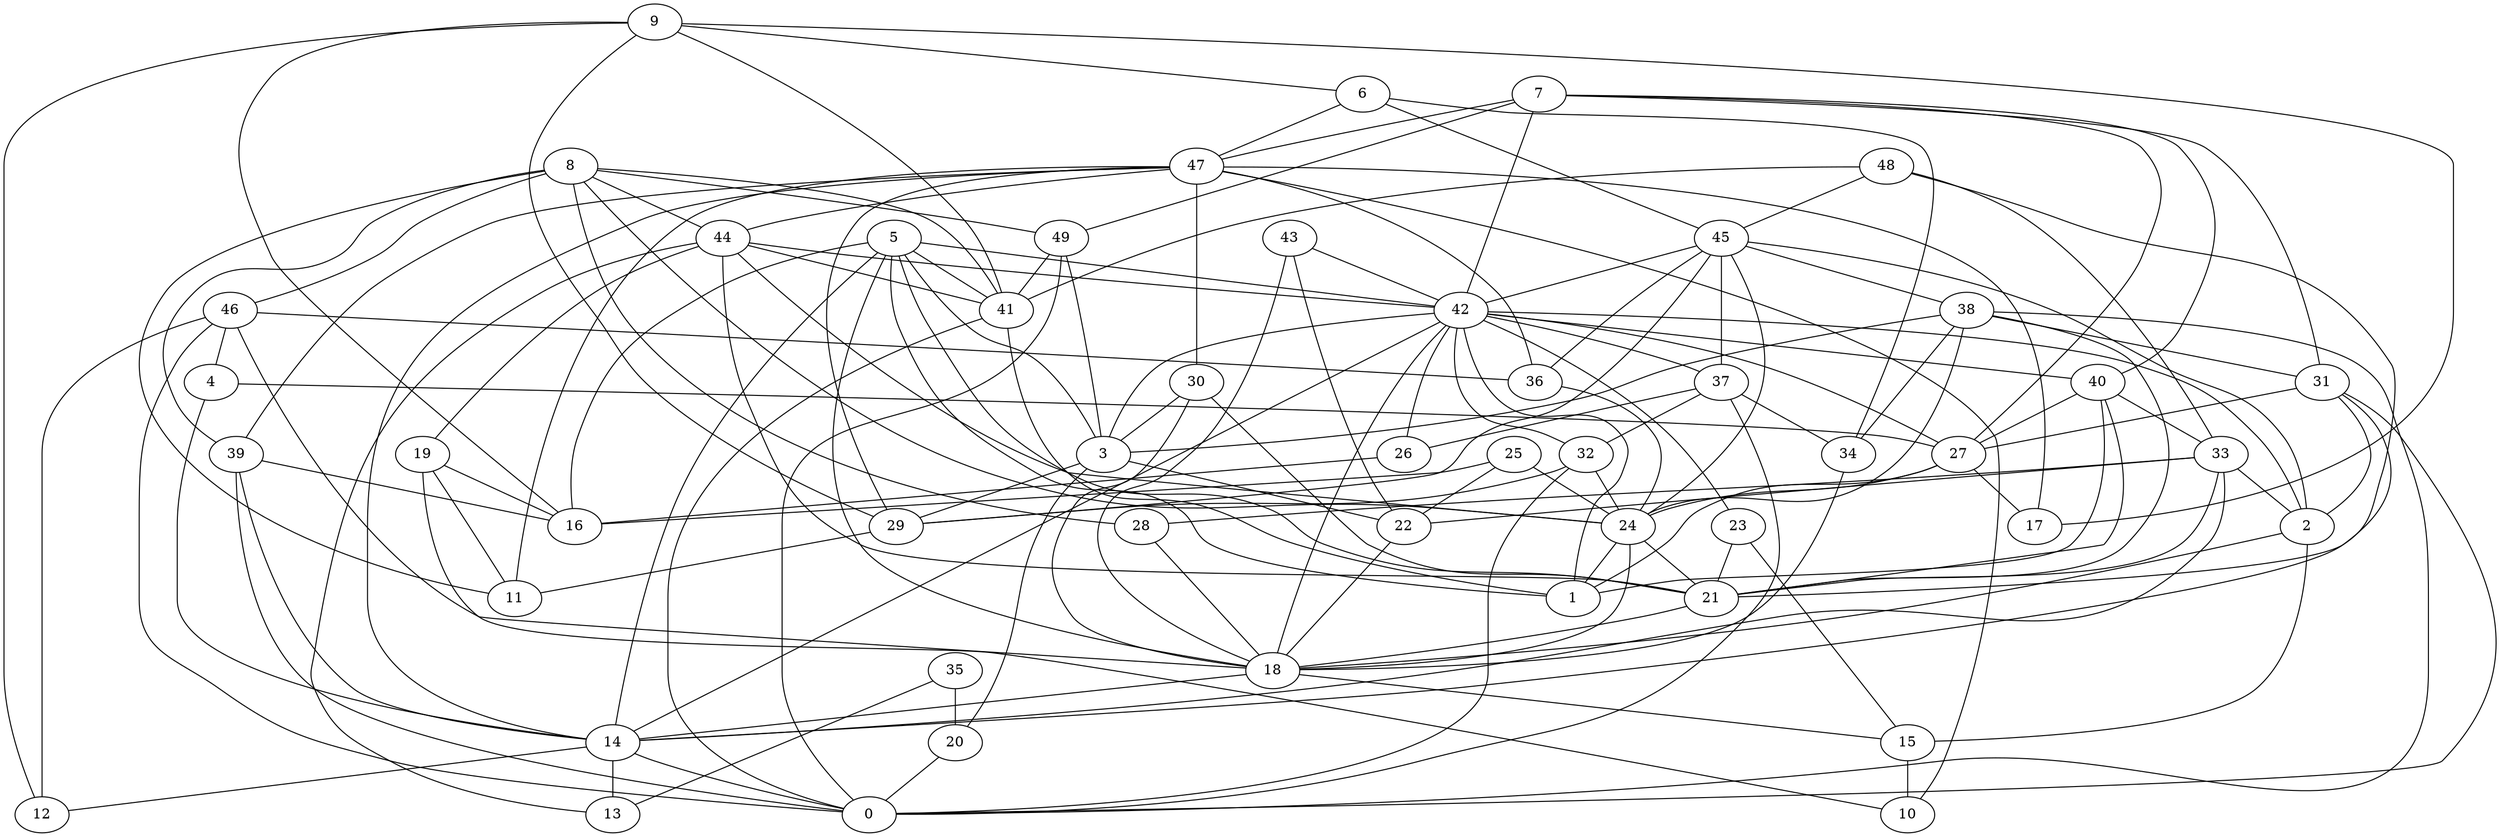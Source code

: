 digraph GG_graph {

subgraph G_graph {
edge [color = black]
"29" -> "11" [dir = none]
"15" -> "10" [dir = none]
"8" -> "28" [dir = none]
"8" -> "41" [dir = none]
"8" -> "46" [dir = none]
"8" -> "44" [dir = none]
"44" -> "21" [dir = none]
"44" -> "13" [dir = none]
"44" -> "41" [dir = none]
"44" -> "42" [dir = none]
"47" -> "17" [dir = none]
"47" -> "30" [dir = none]
"47" -> "44" [dir = none]
"47" -> "10" [dir = none]
"47" -> "11" [dir = none]
"32" -> "24" [dir = none]
"32" -> "0" [dir = none]
"32" -> "29" [dir = none]
"20" -> "0" [dir = none]
"21" -> "18" [dir = none]
"23" -> "15" [dir = none]
"35" -> "13" [dir = none]
"35" -> "20" [dir = none]
"38" -> "24" [dir = none]
"38" -> "0" [dir = none]
"38" -> "34" [dir = none]
"9" -> "29" [dir = none]
"9" -> "16" [dir = none]
"9" -> "17" [dir = none]
"9" -> "6" [dir = none]
"22" -> "18" [dir = none]
"37" -> "34" [dir = none]
"37" -> "32" [dir = none]
"37" -> "26" [dir = none]
"39" -> "0" [dir = none]
"39" -> "16" [dir = none]
"18" -> "15" [dir = none]
"18" -> "14" [dir = none]
"48" -> "41" [dir = none]
"48" -> "33" [dir = none]
"6" -> "34" [dir = none]
"30" -> "18" [dir = none]
"3" -> "22" [dir = none]
"3" -> "20" [dir = none]
"45" -> "29" [dir = none]
"45" -> "38" [dir = none]
"45" -> "42" [dir = none]
"45" -> "24" [dir = none]
"45" -> "37" [dir = none]
"45" -> "36" [dir = none]
"19" -> "16" [dir = none]
"19" -> "10" [dir = none]
"19" -> "11" [dir = none]
"41" -> "0" [dir = none]
"28" -> "18" [dir = none]
"46" -> "36" [dir = none]
"46" -> "12" [dir = none]
"46" -> "18" [dir = none]
"7" -> "40" [dir = none]
"7" -> "47" [dir = none]
"7" -> "49" [dir = none]
"7" -> "42" [dir = none]
"7" -> "27" [dir = none]
"7" -> "31" [dir = none]
"42" -> "37" [dir = none]
"42" -> "18" [dir = none]
"42" -> "32" [dir = none]
"42" -> "2" [dir = none]
"42" -> "26" [dir = none]
"42" -> "27" [dir = none]
"42" -> "23" [dir = none]
"42" -> "40" [dir = none]
"49" -> "0" [dir = none]
"49" -> "3" [dir = none]
"49" -> "41" [dir = none]
"25" -> "24" [dir = none]
"25" -> "16" [dir = none]
"2" -> "15" [dir = none]
"14" -> "13" [dir = none]
"14" -> "12" [dir = none]
"24" -> "1" [dir = none]
"24" -> "18" [dir = none]
"33" -> "14" [dir = none]
"33" -> "28" [dir = none]
"33" -> "22" [dir = none]
"43" -> "18" [dir = none]
"43" -> "42" [dir = none]
"5" -> "41" [dir = none]
"5" -> "18" [dir = none]
"5" -> "3" [dir = none]
"5" -> "1" [dir = none]
"5" -> "42" [dir = none]
"5" -> "16" [dir = none]
"4" -> "14" [dir = none]
"4" -> "27" [dir = none]
"31" -> "14" [dir = none]
"31" -> "0" [dir = none]
"31" -> "2" [dir = none]
"34" -> "18" [dir = none]
"5" -> "21" [dir = none]
"27" -> "1" [dir = none]
"9" -> "12" [dir = none]
"6" -> "47" [dir = none]
"46" -> "0" [dir = none]
"42" -> "3" [dir = none]
"38" -> "3" [dir = none]
"24" -> "21" [dir = none]
"39" -> "14" [dir = none]
"48" -> "21" [dir = none]
"42" -> "1" [dir = none]
"8" -> "11" [dir = none]
"27" -> "24" [dir = none]
"27" -> "17" [dir = none]
"31" -> "27" [dir = none]
"25" -> "22" [dir = none]
"40" -> "1" [dir = none]
"47" -> "14" [dir = none]
"8" -> "39" [dir = none]
"2" -> "18" [dir = none]
"8" -> "24" [dir = none]
"40" -> "27" [dir = none]
"33" -> "2" [dir = none]
"6" -> "45" [dir = none]
"40" -> "33" [dir = none]
"47" -> "39" [dir = none]
"26" -> "16" [dir = none]
"42" -> "14" [dir = none]
"9" -> "41" [dir = none]
"14" -> "0" [dir = none]
"8" -> "49" [dir = none]
"48" -> "45" [dir = none]
"3" -> "29" [dir = none]
"5" -> "14" [dir = none]
"44" -> "19" [dir = none]
"41" -> "1" [dir = none]
"38" -> "31" [dir = none]
"30" -> "21" [dir = none]
"46" -> "4" [dir = none]
"45" -> "2" [dir = none]
"40" -> "21" [dir = none]
"47" -> "36" [dir = none]
"38" -> "21" [dir = none]
"23" -> "21" [dir = none]
"47" -> "29" [dir = none]
"43" -> "22" [dir = none]
"33" -> "21" [dir = none]
"30" -> "3" [dir = none]
"36" -> "24" [dir = none]
"44" -> "24" [dir = none]
"37" -> "0" [dir = none]
}

}
